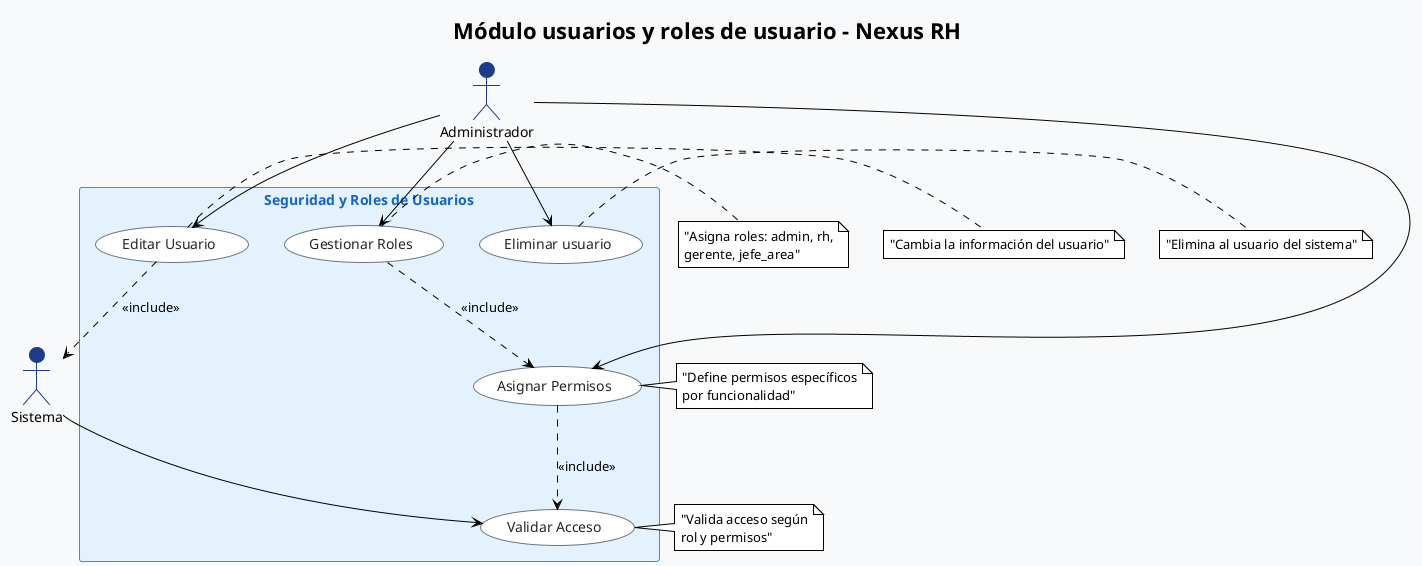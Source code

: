 'NOOOOOOOOOOOOOOOOOOOOO

@startuml "Nexus RH - Submódulo usuarios y roles"
!theme plain
skinparam backgroundColor #F8F9FA
skinparam actor {
    BackgroundColor #1e3a8a
    BorderColor #1e3a8a
    FontColor #000000
}
skinparam usecase {
    BackgroundColor #FFFFFF
    BorderColor #6c757d
    FontColor #212529
}
skinparam rectangle {
    BackgroundColor #E3F2FD
    BorderColor #2196F3
    FontColor #1565C0
}

title "Módulo usuarios y roles de usuario - Nexus RH"

actor Administrador
actor Sistema

rectangle "Seguridad y Roles de Usuarios" {
    usecase "Gestionar Roles" as UC1
    usecase "Asignar Permisos" as UC2
    usecase "Validar Acceso" as UC3
    usecase "Editar Usuario" as UC5
    usecase "Eliminar usuario" as UC7
}

' Relaciones principales del Administrador
Administrador --> UC1
Administrador --> UC2
Sistema --> UC3
Administrador --> UC5
Administrador --> UC7

' Relaciones internas
UC1 ..> UC2 : <<include>>

UC2 ..> UC3 : <<include>>

UC5 ..> Sistema : <<include>>


' Notas explicativas
note right of UC1 : "Asigna roles: admin, rh,\ngerente, jefe_area"
note right of UC2 : "Define permisos específicos\npor funcionalidad"
note right of UC3 : "Valida acceso según\nrol y permisos"
note right of UC5 : "Cambia la información del usuario"
note right of UC7 : "Elimina al usuario del sistema"

@enduml 